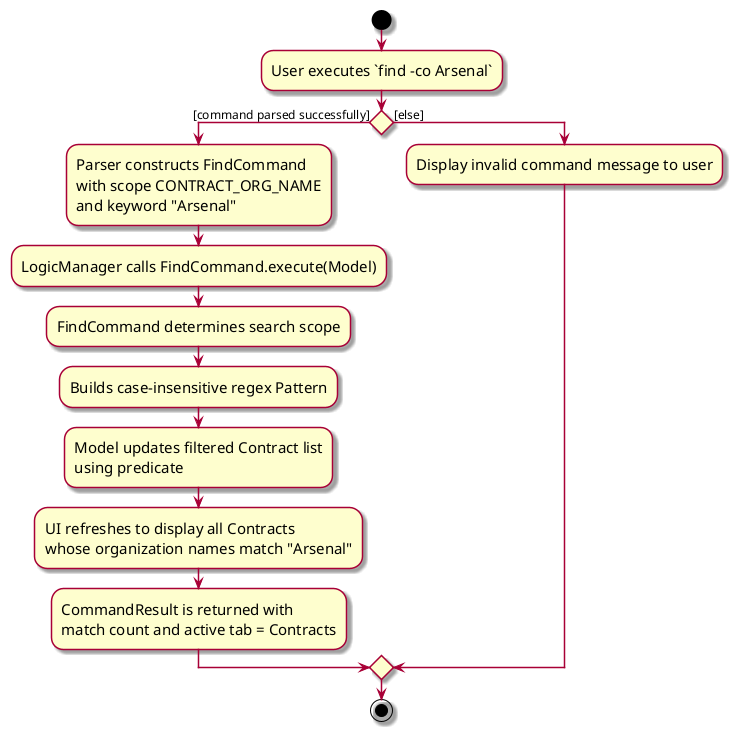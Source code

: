 @startuml
skin rose
skinparam ActivityFontSize 15
skinparam ArrowFontSize 12

start
:User executes `find -co Arsenal`;

if () then ([command parsed successfully])
    :Parser constructs FindCommand
    with scope CONTRACT_ORG_NAME
    and keyword "Arsenal";
    :LogicManager calls FindCommand.execute(Model);

    :FindCommand determines search scope;
    :Builds case-insensitive regex Pattern;
    :Model updates filtered Contract list
    using predicate;
    :UI refreshes to display all Contracts
    whose organization names match "Arsenal";
    :CommandResult is returned with
    match count and active tab = Contracts;
else ([else])
    :Display invalid command message to user;
endif

stop
@enduml
